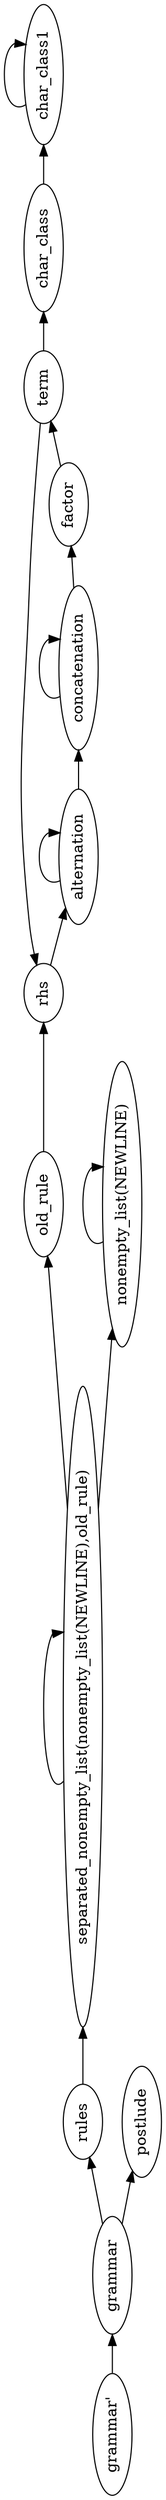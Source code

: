 digraph G {
orientation = landscape;
rankdir = LR;
ratio = compress;
nt0 [ label="grammar'" ] ;
nt1 [ label="term" ] ;
nt2 [ label="separated_nonempty_list(nonempty_list(NEWLINE),old_rule)" ] ;
nt3 [ label="rules" ] ;
nt4 [ label="rhs" ] ;
nt5 [ label="postlude" ] ;
nt6 [ label="old_rule" ] ;
nt7 [ label="nonempty_list(NEWLINE)" ] ;
nt8 [ label="grammar" ] ;
nt9 [ label="factor" ] ;
nt10 [ label="concatenation" ] ;
nt11 [ label="char_class1" ] ;
nt12 [ label="char_class" ] ;
nt13 [ label="alternation" ] ;
nt0 -> nt8 [ label="" ] ;
nt1 -> nt4 [ label="" ] ;
nt1 -> nt12 [ label="" ] ;
nt2 -> nt2 [ label="" ] ;
nt2 -> nt6 [ label="" ] ;
nt2 -> nt7 [ label="" ] ;
nt3 -> nt2 [ label="" ] ;
nt4 -> nt13 [ label="" ] ;
nt6 -> nt4 [ label="" ] ;
nt7 -> nt7 [ label="" ] ;
nt8 -> nt3 [ label="" ] ;
nt8 -> nt5 [ label="" ] ;
nt9 -> nt1 [ label="" ] ;
nt10 -> nt9 [ label="" ] ;
nt10 -> nt10 [ label="" ] ;
nt11 -> nt11 [ label="" ] ;
nt12 -> nt11 [ label="" ] ;
nt13 -> nt10 [ label="" ] ;
nt13 -> nt13 [ label="" ] ;

}
